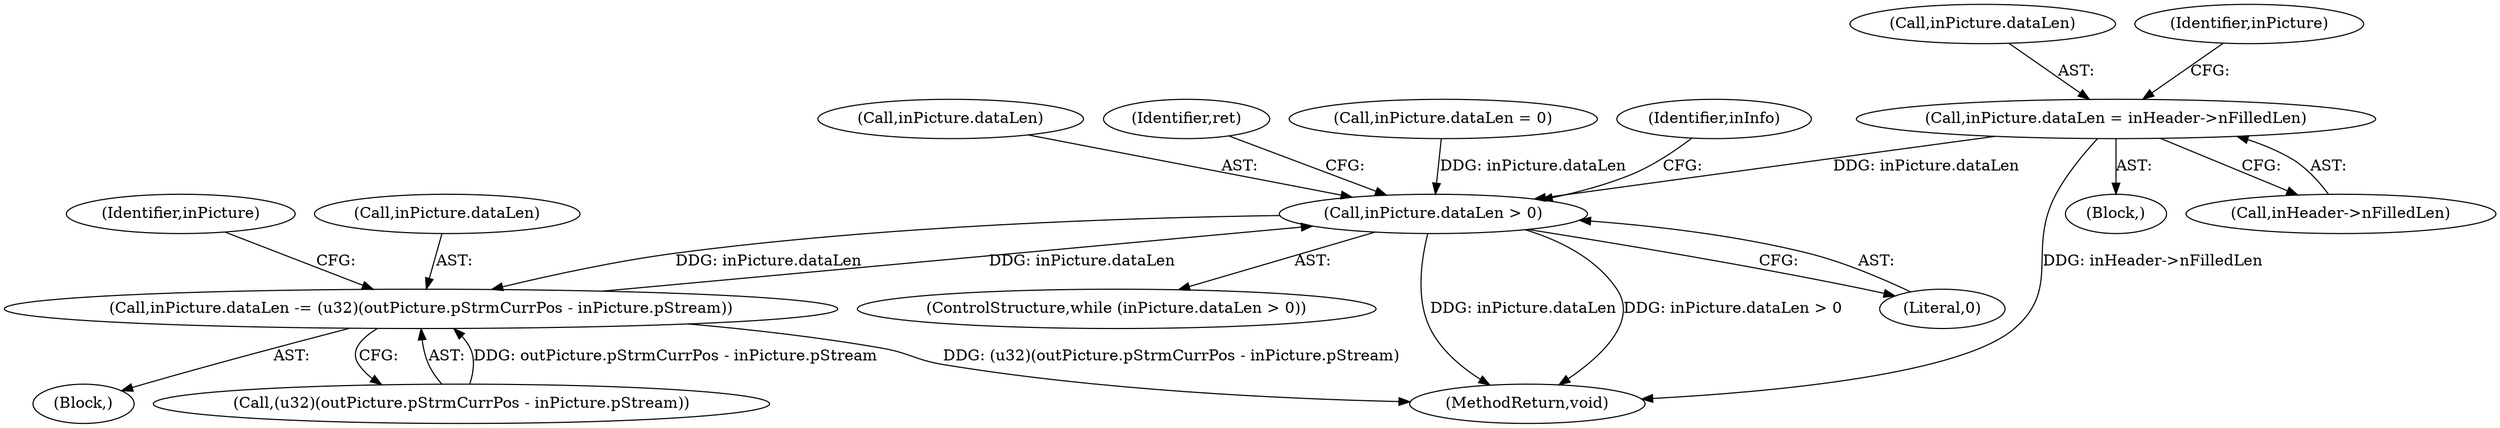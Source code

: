 digraph "0_Android_d2f47191538837e796e2b10c1ff7e1ee35f6e0ab_2@pointer" {
"1000220" [label="(Call,inPicture.dataLen = inHeader->nFilledLen)"];
"1000250" [label="(Call,inPicture.dataLen > 0)"];
"1000273" [label="(Call,inPicture.dataLen -= (u32)(outPicture.pStrmCurrPos - inPicture.pStream))"];
"1000251" [label="(Call,inPicture.dataLen)"];
"1000221" [label="(Call,inPicture.dataLen)"];
"1000249" [label="(ControlStructure,while (inPicture.dataLen > 0))"];
"1000229" [label="(Identifier,inPicture)"];
"1000257" [label="(Identifier,ret)"];
"1000347" [label="(Call,inPicture.dataLen = 0)"];
"1000272" [label="(Block,)"];
"1000414" [label="(MethodReturn,void)"];
"1000155" [label="(Block,)"];
"1000250" [label="(Call,inPicture.dataLen > 0)"];
"1000288" [label="(Identifier,inPicture)"];
"1000220" [label="(Call,inPicture.dataLen = inHeader->nFilledLen)"];
"1000274" [label="(Call,inPicture.dataLen)"];
"1000273" [label="(Call,inPicture.dataLen -= (u32)(outPicture.pStrmCurrPos - inPicture.pStream))"];
"1000254" [label="(Literal,0)"];
"1000277" [label="(Call,(u32)(outPicture.pStrmCurrPos - inPicture.pStream))"];
"1000224" [label="(Call,inHeader->nFilledLen)"];
"1000371" [label="(Identifier,inInfo)"];
"1000220" -> "1000155"  [label="AST: "];
"1000220" -> "1000224"  [label="CFG: "];
"1000221" -> "1000220"  [label="AST: "];
"1000224" -> "1000220"  [label="AST: "];
"1000229" -> "1000220"  [label="CFG: "];
"1000220" -> "1000414"  [label="DDG: inHeader->nFilledLen"];
"1000220" -> "1000250"  [label="DDG: inPicture.dataLen"];
"1000250" -> "1000249"  [label="AST: "];
"1000250" -> "1000254"  [label="CFG: "];
"1000251" -> "1000250"  [label="AST: "];
"1000254" -> "1000250"  [label="AST: "];
"1000257" -> "1000250"  [label="CFG: "];
"1000371" -> "1000250"  [label="CFG: "];
"1000250" -> "1000414"  [label="DDG: inPicture.dataLen"];
"1000250" -> "1000414"  [label="DDG: inPicture.dataLen > 0"];
"1000347" -> "1000250"  [label="DDG: inPicture.dataLen"];
"1000273" -> "1000250"  [label="DDG: inPicture.dataLen"];
"1000250" -> "1000273"  [label="DDG: inPicture.dataLen"];
"1000273" -> "1000272"  [label="AST: "];
"1000273" -> "1000277"  [label="CFG: "];
"1000274" -> "1000273"  [label="AST: "];
"1000277" -> "1000273"  [label="AST: "];
"1000288" -> "1000273"  [label="CFG: "];
"1000273" -> "1000414"  [label="DDG: (u32)(outPicture.pStrmCurrPos - inPicture.pStream)"];
"1000277" -> "1000273"  [label="DDG: outPicture.pStrmCurrPos - inPicture.pStream"];
}
